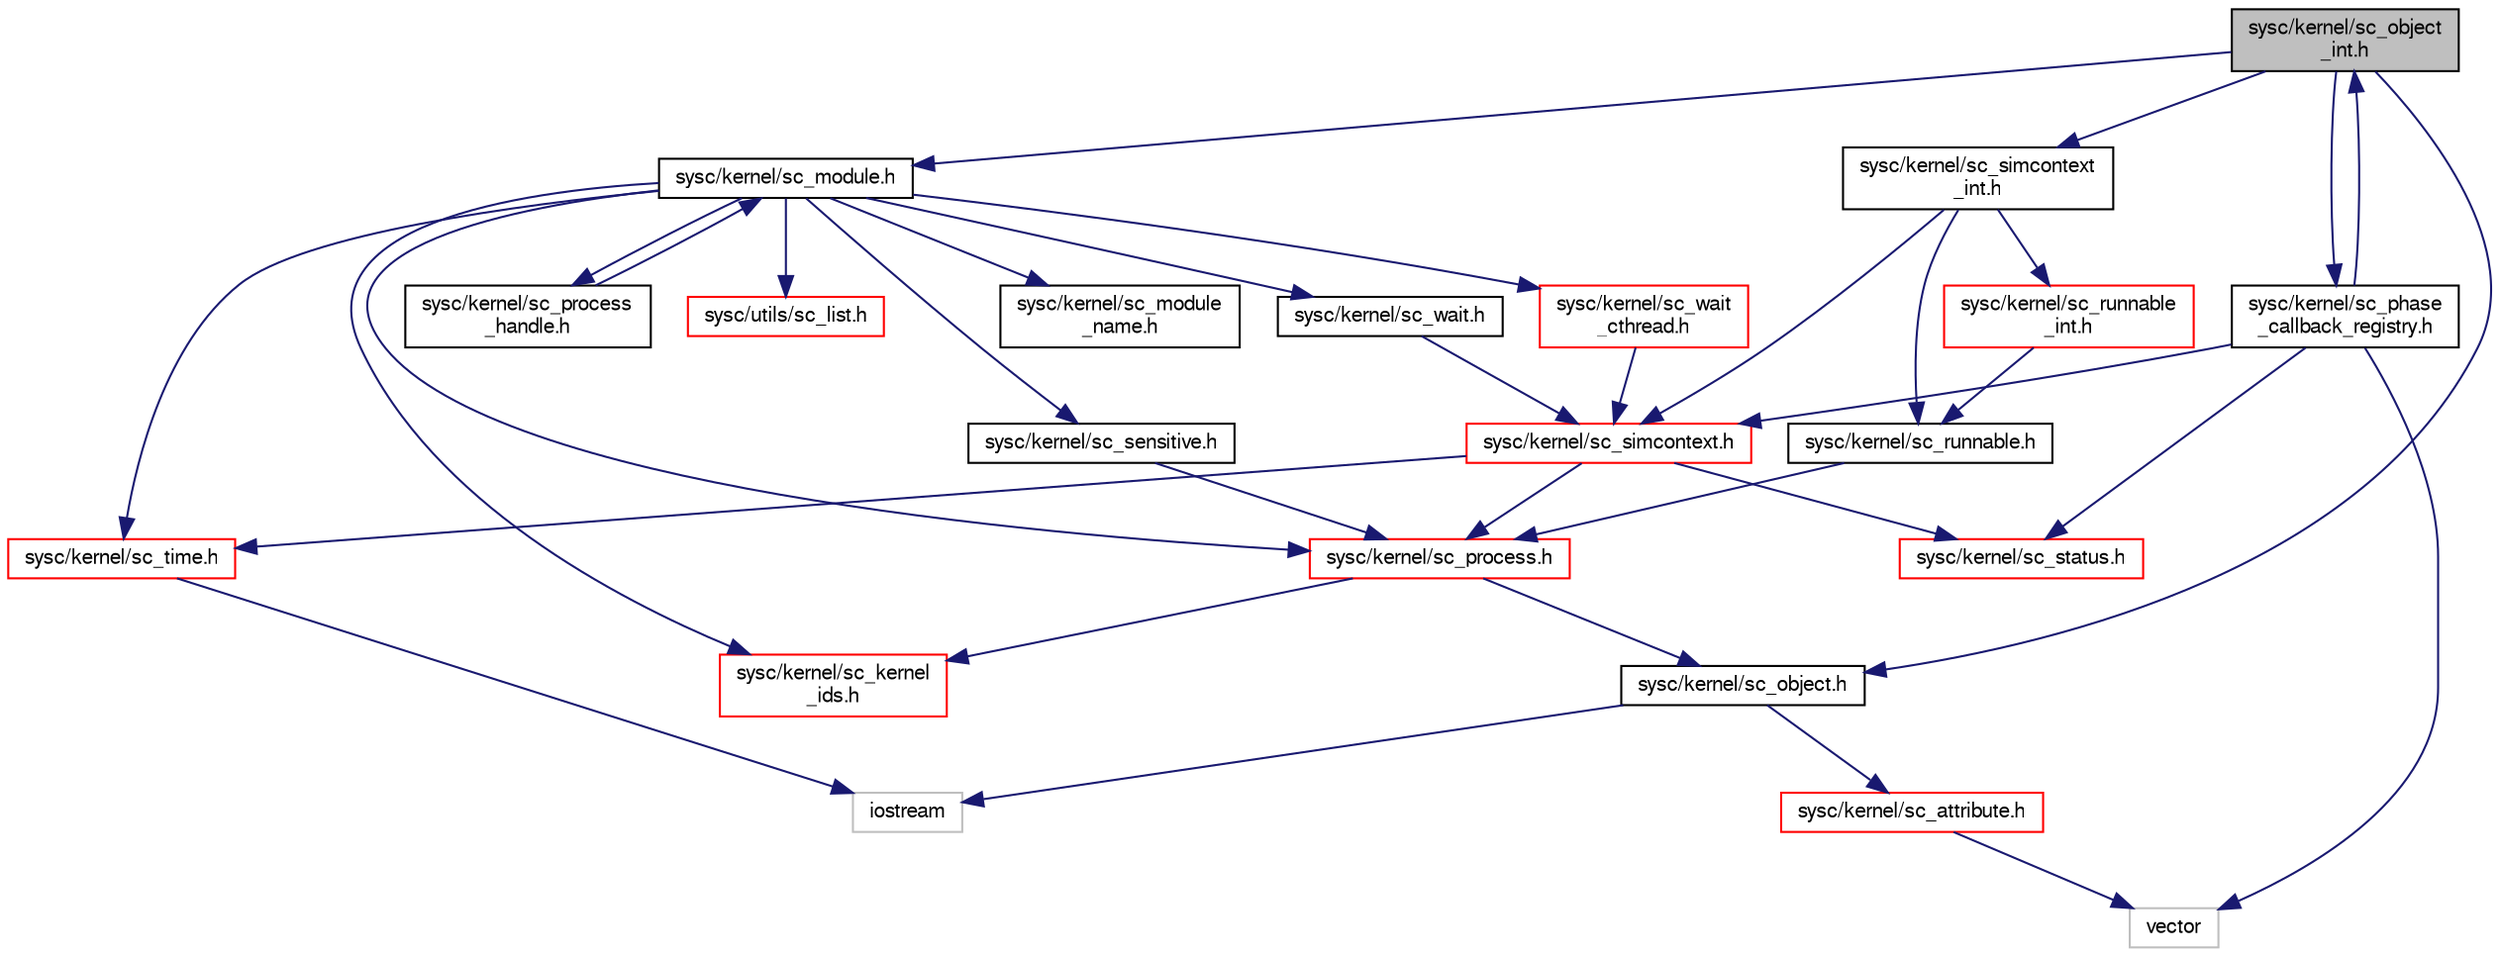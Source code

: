 digraph "sysc/kernel/sc_object_int.h"
{
  edge [fontname="FreeSans",fontsize="10",labelfontname="FreeSans",labelfontsize="10"];
  node [fontname="FreeSans",fontsize="10",shape=record];
  Node0 [label="sysc/kernel/sc_object\l_int.h",height=0.2,width=0.4,color="black", fillcolor="grey75", style="filled", fontcolor="black"];
  Node0 -> Node1 [color="midnightblue",fontsize="10",style="solid",fontname="FreeSans"];
  Node1 [label="sysc/kernel/sc_object.h",height=0.2,width=0.4,color="black", fillcolor="white", style="filled",URL="$a00281.html"];
  Node1 -> Node2 [color="midnightblue",fontsize="10",style="solid",fontname="FreeSans"];
  Node2 [label="sysc/kernel/sc_attribute.h",height=0.2,width=0.4,color="red", fillcolor="white", style="filled",URL="$a00221.html"];
  Node2 -> Node4 [color="midnightblue",fontsize="10",style="solid",fontname="FreeSans"];
  Node4 [label="vector",height=0.2,width=0.4,color="grey75", fillcolor="white", style="filled"];
  Node1 -> Node9 [color="midnightblue",fontsize="10",style="solid",fontname="FreeSans"];
  Node9 [label="iostream",height=0.2,width=0.4,color="grey75", fillcolor="white", style="filled"];
  Node0 -> Node10 [color="midnightblue",fontsize="10",style="solid",fontname="FreeSans"];
  Node10 [label="sysc/kernel/sc_module.h",height=0.2,width=0.4,color="black", fillcolor="white", style="filled",URL="$a00269.html"];
  Node10 -> Node11 [color="midnightblue",fontsize="10",style="solid",fontname="FreeSans"];
  Node11 [label="sysc/kernel/sc_kernel\l_ids.h",height=0.2,width=0.4,color="red", fillcolor="white", style="filled",URL="$a00260.html"];
  Node10 -> Node15 [color="midnightblue",fontsize="10",style="solid",fontname="FreeSans"];
  Node15 [label="sysc/kernel/sc_process.h",height=0.2,width=0.4,color="red", fillcolor="white", style="filled",URL="$a00293.html"];
  Node15 -> Node1 [color="midnightblue",fontsize="10",style="solid",fontname="FreeSans"];
  Node15 -> Node11 [color="midnightblue",fontsize="10",style="solid",fontname="FreeSans"];
  Node10 -> Node22 [color="midnightblue",fontsize="10",style="solid",fontname="FreeSans"];
  Node22 [label="sysc/kernel/sc_module\l_name.h",height=0.2,width=0.4,color="black", fillcolor="white", style="filled",URL="$a00272.html"];
  Node10 -> Node23 [color="midnightblue",fontsize="10",style="solid",fontname="FreeSans"];
  Node23 [label="sysc/kernel/sc_sensitive.h",height=0.2,width=0.4,color="black", fillcolor="white", style="filled",URL="$a00308.html"];
  Node23 -> Node15 [color="midnightblue",fontsize="10",style="solid",fontname="FreeSans"];
  Node10 -> Node24 [color="midnightblue",fontsize="10",style="solid",fontname="FreeSans"];
  Node24 [label="sysc/kernel/sc_time.h",height=0.2,width=0.4,color="red", fillcolor="white", style="filled",URL="$a00329.html"];
  Node24 -> Node9 [color="midnightblue",fontsize="10",style="solid",fontname="FreeSans"];
  Node10 -> Node40 [color="midnightblue",fontsize="10",style="solid",fontname="FreeSans"];
  Node40 [label="sysc/kernel/sc_wait.h",height=0.2,width=0.4,color="black", fillcolor="white", style="filled",URL="$a00335.html"];
  Node40 -> Node41 [color="midnightblue",fontsize="10",style="solid",fontname="FreeSans"];
  Node41 [label="sysc/kernel/sc_simcontext.h",height=0.2,width=0.4,color="red", fillcolor="white", style="filled",URL="$a00311.html"];
  Node41 -> Node15 [color="midnightblue",fontsize="10",style="solid",fontname="FreeSans"];
  Node41 -> Node42 [color="midnightblue",fontsize="10",style="solid",fontname="FreeSans"];
  Node42 [label="sysc/kernel/sc_status.h",height=0.2,width=0.4,color="red", fillcolor="white", style="filled",URL="$a00323.html"];
  Node41 -> Node24 [color="midnightblue",fontsize="10",style="solid",fontname="FreeSans"];
  Node10 -> Node46 [color="midnightblue",fontsize="10",style="solid",fontname="FreeSans"];
  Node46 [label="sysc/kernel/sc_wait\l_cthread.h",height=0.2,width=0.4,color="red", fillcolor="white", style="filled",URL="$a00338.html"];
  Node46 -> Node41 [color="midnightblue",fontsize="10",style="solid",fontname="FreeSans"];
  Node10 -> Node51 [color="midnightblue",fontsize="10",style="solid",fontname="FreeSans"];
  Node51 [label="sysc/kernel/sc_process\l_handle.h",height=0.2,width=0.4,color="black", fillcolor="white", style="filled",URL="$a00296.html"];
  Node51 -> Node10 [color="midnightblue",fontsize="10",style="solid",fontname="FreeSans"];
  Node10 -> Node52 [color="midnightblue",fontsize="10",style="solid",fontname="FreeSans"];
  Node52 [label="sysc/utils/sc_list.h",height=0.2,width=0.4,color="red", fillcolor="white", style="filled",URL="$a00359.html"];
  Node0 -> Node53 [color="midnightblue",fontsize="10",style="solid",fontname="FreeSans"];
  Node53 [label="sysc/kernel/sc_simcontext\l_int.h",height=0.2,width=0.4,color="black", fillcolor="white", style="filled",URL="$a00314.html"];
  Node53 -> Node41 [color="midnightblue",fontsize="10",style="solid",fontname="FreeSans"];
  Node53 -> Node54 [color="midnightblue",fontsize="10",style="solid",fontname="FreeSans"];
  Node54 [label="sysc/kernel/sc_runnable.h",height=0.2,width=0.4,color="black", fillcolor="white", style="filled",URL="$a00302.html"];
  Node54 -> Node15 [color="midnightblue",fontsize="10",style="solid",fontname="FreeSans"];
  Node53 -> Node55 [color="midnightblue",fontsize="10",style="solid",fontname="FreeSans"];
  Node55 [label="sysc/kernel/sc_runnable\l_int.h",height=0.2,width=0.4,color="red", fillcolor="white", style="filled",URL="$a00305.html"];
  Node55 -> Node54 [color="midnightblue",fontsize="10",style="solid",fontname="FreeSans"];
  Node0 -> Node69 [color="midnightblue",fontsize="10",style="solid",fontname="FreeSans"];
  Node69 [label="sysc/kernel/sc_phase\l_callback_registry.h",height=0.2,width=0.4,color="black", fillcolor="white", style="filled",URL="$a00290.html"];
  Node69 -> Node41 [color="midnightblue",fontsize="10",style="solid",fontname="FreeSans"];
  Node69 -> Node0 [color="midnightblue",fontsize="10",style="solid",fontname="FreeSans"];
  Node69 -> Node42 [color="midnightblue",fontsize="10",style="solid",fontname="FreeSans"];
  Node69 -> Node4 [color="midnightblue",fontsize="10",style="solid",fontname="FreeSans"];
}
